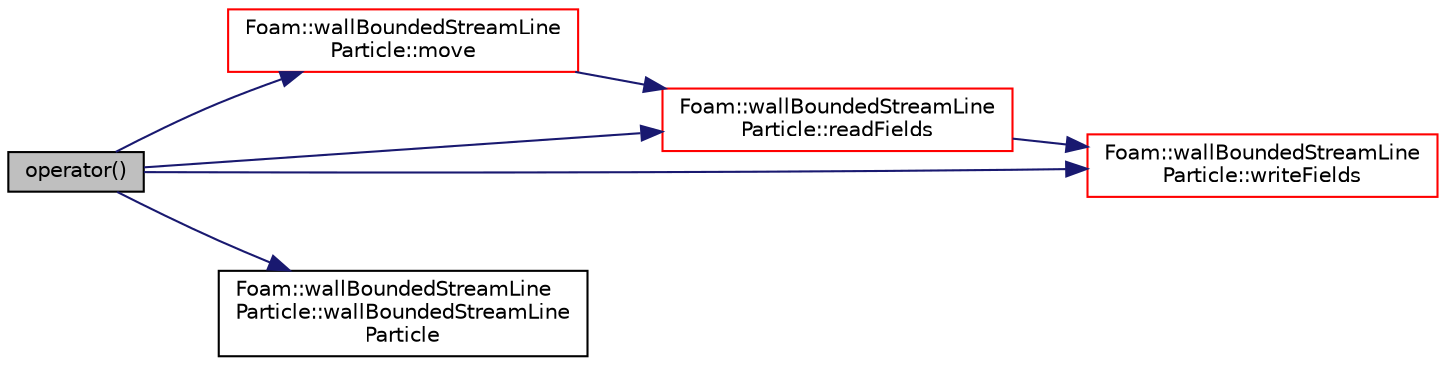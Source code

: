 digraph "operator()"
{
  bgcolor="transparent";
  edge [fontname="Helvetica",fontsize="10",labelfontname="Helvetica",labelfontsize="10"];
  node [fontname="Helvetica",fontsize="10",shape=record];
  rankdir="LR";
  Node1 [label="operator()",height=0.2,width=0.4,color="black", fillcolor="grey75", style="filled", fontcolor="black"];
  Node1 -> Node2 [color="midnightblue",fontsize="10",style="solid",fontname="Helvetica"];
  Node2 [label="Foam::wallBoundedStreamLine\lParticle::move",height=0.2,width=0.4,color="red",URL="$a02830.html#ab2af4f225a9c3e9d8789961151f121ac",tooltip="Track all particles to their end point. "];
  Node2 -> Node3 [color="midnightblue",fontsize="10",style="solid",fontname="Helvetica"];
  Node3 [label="Foam::wallBoundedStreamLine\lParticle::readFields",height=0.2,width=0.4,color="red",URL="$a02830.html#ae1b5d2c10ca3d41e997a390d1dca1853",tooltip="Read. "];
  Node3 -> Node4 [color="midnightblue",fontsize="10",style="solid",fontname="Helvetica"];
  Node4 [label="Foam::wallBoundedStreamLine\lParticle::writeFields",height=0.2,width=0.4,color="red",URL="$a02830.html#a25e85e5addaa945c0e2de4205d3662e9",tooltip="Write. "];
  Node1 -> Node3 [color="midnightblue",fontsize="10",style="solid",fontname="Helvetica"];
  Node1 -> Node5 [color="midnightblue",fontsize="10",style="solid",fontname="Helvetica"];
  Node5 [label="Foam::wallBoundedStreamLine\lParticle::wallBoundedStreamLine\lParticle",height=0.2,width=0.4,color="black",URL="$a02830.html#af5c059672b808ce15134b9a96df15675",tooltip="Construct from components. "];
  Node1 -> Node4 [color="midnightblue",fontsize="10",style="solid",fontname="Helvetica"];
}
